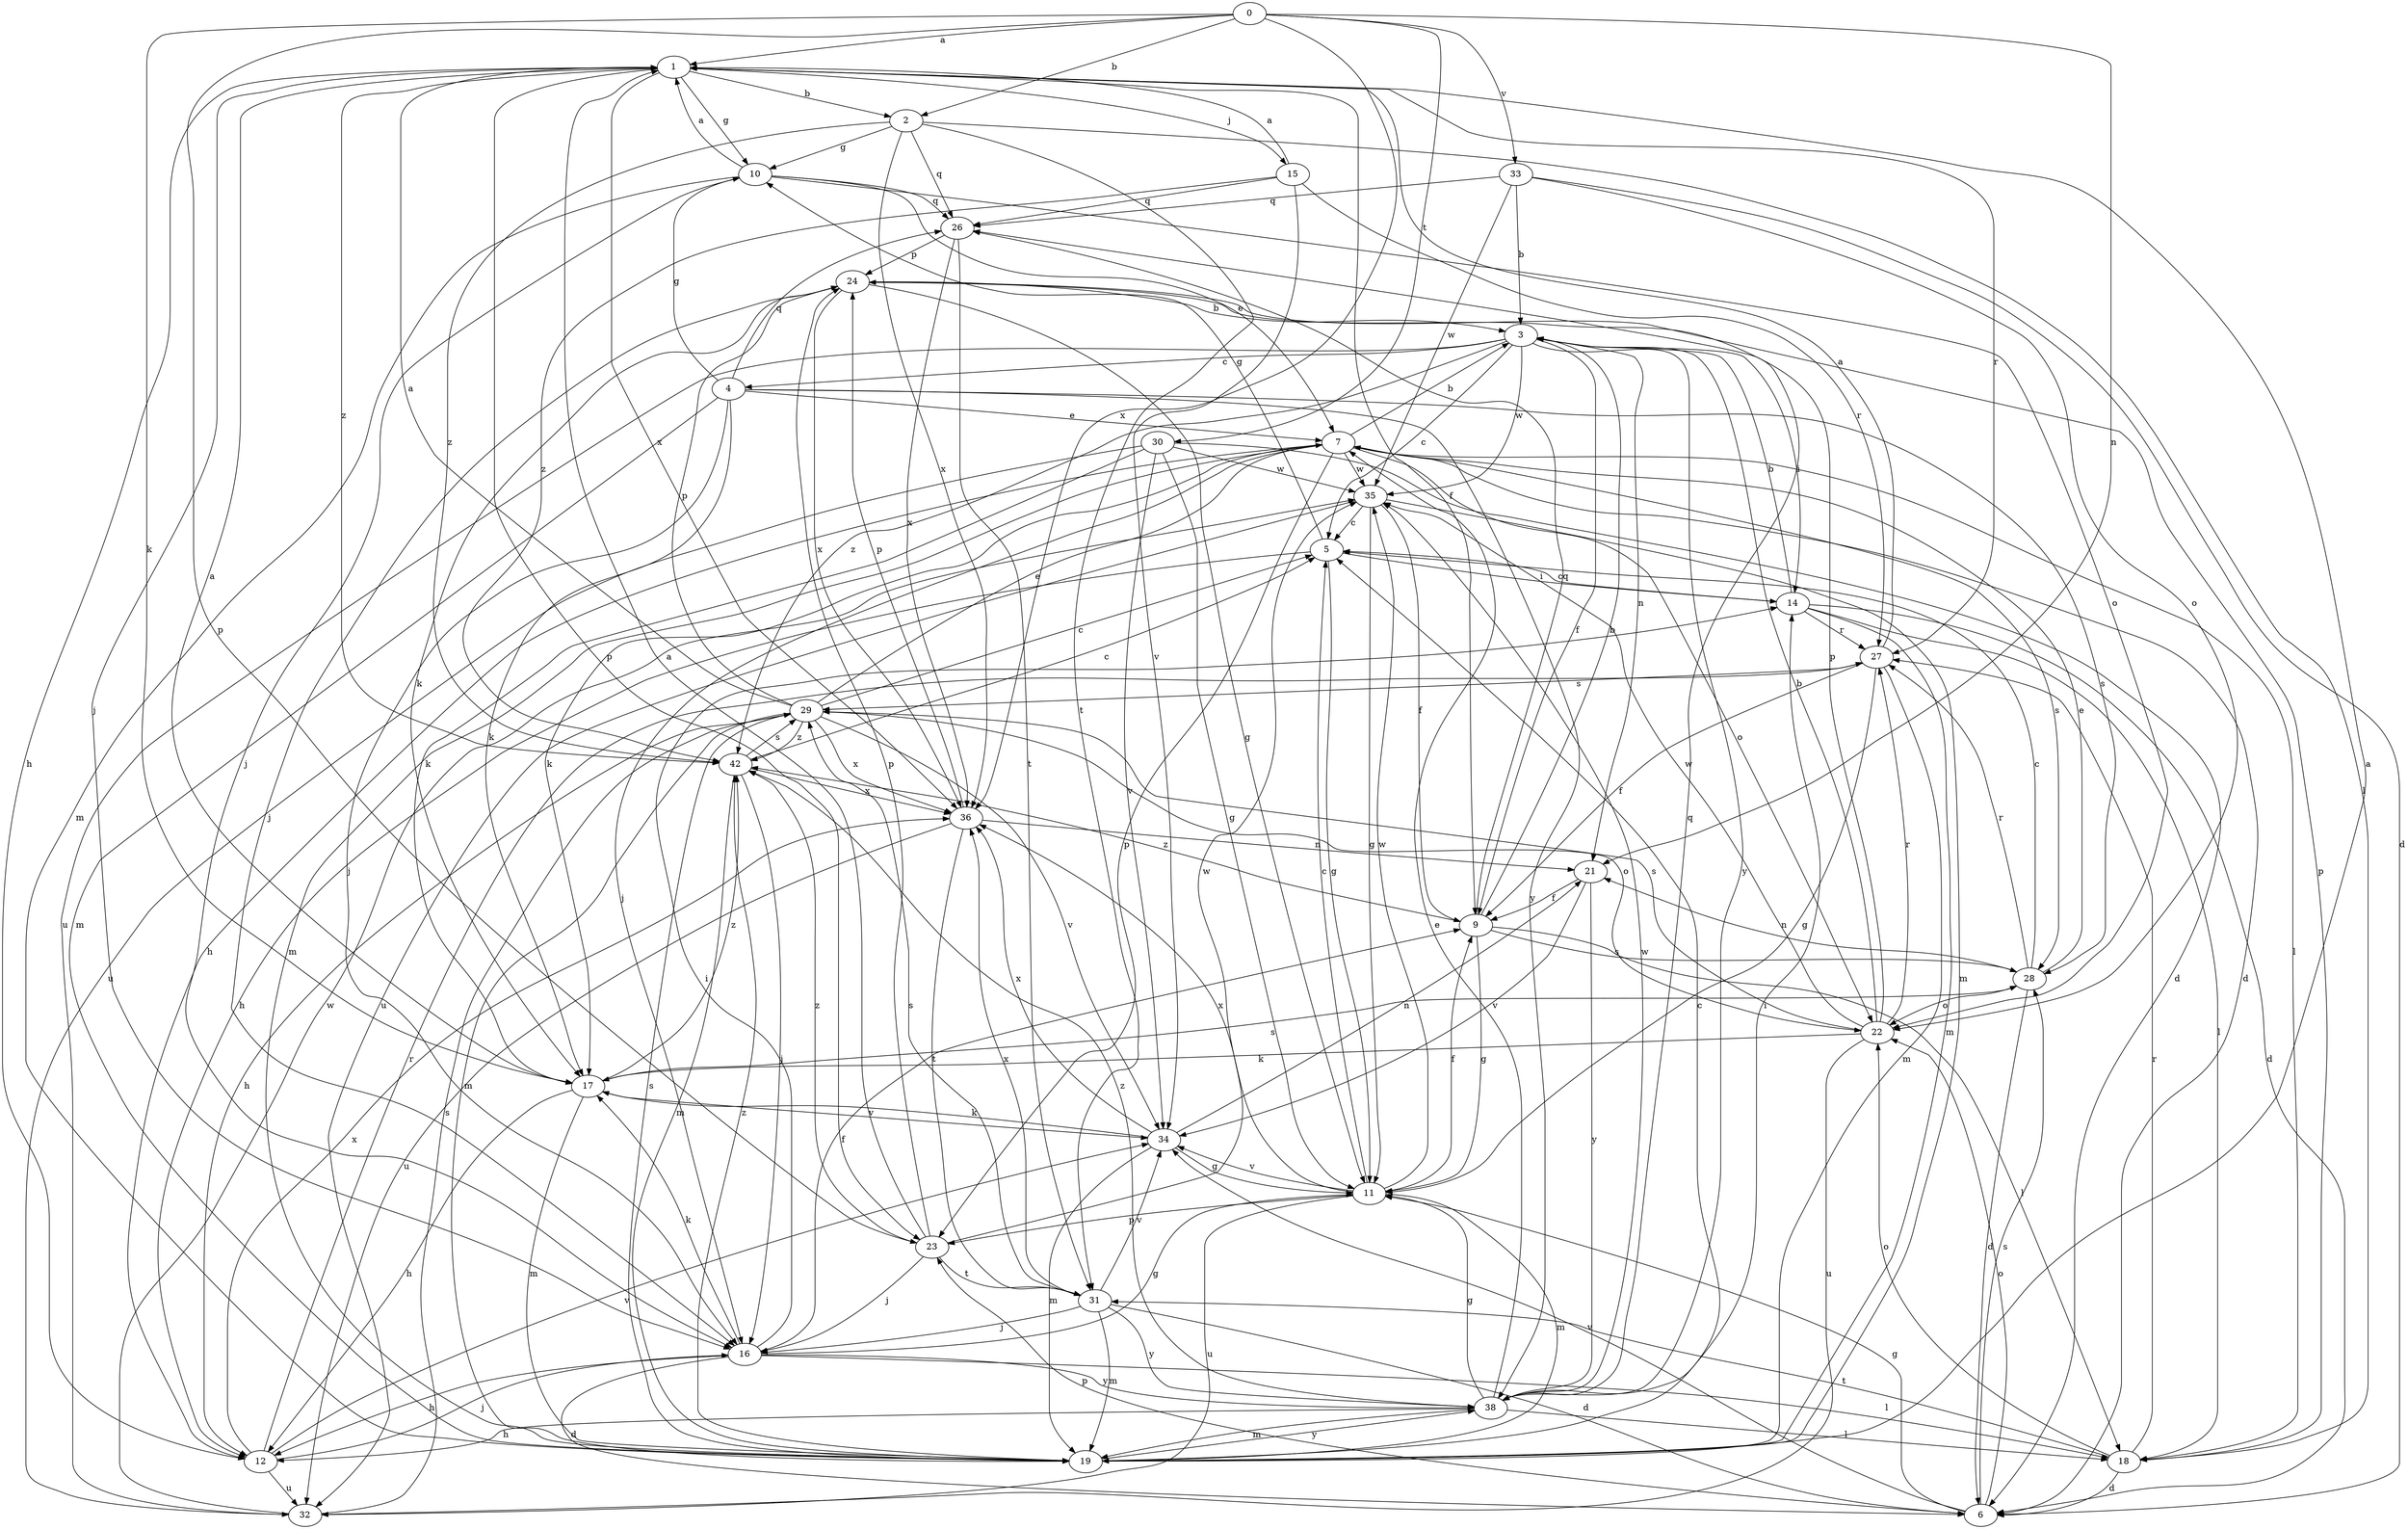 strict digraph  {
0;
1;
2;
3;
4;
5;
6;
7;
9;
10;
11;
12;
14;
15;
16;
17;
18;
19;
21;
22;
23;
24;
26;
27;
28;
29;
30;
31;
32;
33;
34;
35;
36;
38;
42;
0 -> 1  [label=a];
0 -> 2  [label=b];
0 -> 17  [label=k];
0 -> 21  [label=n];
0 -> 23  [label=p];
0 -> 30  [label=t];
0 -> 33  [label=v];
0 -> 36  [label=x];
1 -> 2  [label=b];
1 -> 9  [label=f];
1 -> 10  [label=g];
1 -> 12  [label=h];
1 -> 15  [label=j];
1 -> 16  [label=j];
1 -> 23  [label=p];
1 -> 27  [label=r];
1 -> 36  [label=x];
1 -> 42  [label=z];
2 -> 10  [label=g];
2 -> 18  [label=l];
2 -> 26  [label=q];
2 -> 31  [label=t];
2 -> 36  [label=x];
2 -> 42  [label=z];
3 -> 4  [label=c];
3 -> 5  [label=c];
3 -> 9  [label=f];
3 -> 14  [label=i];
3 -> 21  [label=n];
3 -> 32  [label=u];
3 -> 35  [label=w];
3 -> 38  [label=y];
3 -> 42  [label=z];
4 -> 7  [label=e];
4 -> 10  [label=g];
4 -> 16  [label=j];
4 -> 17  [label=k];
4 -> 19  [label=m];
4 -> 26  [label=q];
4 -> 28  [label=s];
4 -> 38  [label=y];
5 -> 10  [label=g];
5 -> 11  [label=g];
5 -> 12  [label=h];
5 -> 14  [label=i];
6 -> 11  [label=g];
6 -> 22  [label=o];
6 -> 23  [label=p];
6 -> 28  [label=s];
6 -> 34  [label=v];
7 -> 3  [label=b];
7 -> 6  [label=d];
7 -> 12  [label=h];
7 -> 16  [label=j];
7 -> 17  [label=k];
7 -> 18  [label=l];
7 -> 19  [label=m];
7 -> 22  [label=o];
7 -> 23  [label=p];
7 -> 28  [label=s];
7 -> 35  [label=w];
9 -> 3  [label=b];
9 -> 11  [label=g];
9 -> 18  [label=l];
9 -> 26  [label=q];
9 -> 28  [label=s];
9 -> 42  [label=z];
10 -> 1  [label=a];
10 -> 7  [label=e];
10 -> 16  [label=j];
10 -> 19  [label=m];
10 -> 22  [label=o];
10 -> 26  [label=q];
11 -> 5  [label=c];
11 -> 9  [label=f];
11 -> 19  [label=m];
11 -> 23  [label=p];
11 -> 32  [label=u];
11 -> 34  [label=v];
11 -> 35  [label=w];
11 -> 36  [label=x];
12 -> 16  [label=j];
12 -> 27  [label=r];
12 -> 32  [label=u];
12 -> 34  [label=v];
12 -> 36  [label=x];
14 -> 3  [label=b];
14 -> 5  [label=c];
14 -> 6  [label=d];
14 -> 18  [label=l];
14 -> 19  [label=m];
14 -> 27  [label=r];
15 -> 1  [label=a];
15 -> 26  [label=q];
15 -> 27  [label=r];
15 -> 34  [label=v];
15 -> 42  [label=z];
16 -> 6  [label=d];
16 -> 9  [label=f];
16 -> 11  [label=g];
16 -> 12  [label=h];
16 -> 14  [label=i];
16 -> 17  [label=k];
16 -> 18  [label=l];
16 -> 38  [label=y];
17 -> 1  [label=a];
17 -> 12  [label=h];
17 -> 19  [label=m];
17 -> 28  [label=s];
17 -> 34  [label=v];
17 -> 42  [label=z];
18 -> 6  [label=d];
18 -> 22  [label=o];
18 -> 24  [label=p];
18 -> 27  [label=r];
18 -> 31  [label=t];
19 -> 1  [label=a];
19 -> 5  [label=c];
19 -> 29  [label=s];
19 -> 38  [label=y];
19 -> 42  [label=z];
21 -> 9  [label=f];
21 -> 34  [label=v];
21 -> 38  [label=y];
22 -> 3  [label=b];
22 -> 17  [label=k];
22 -> 24  [label=p];
22 -> 27  [label=r];
22 -> 29  [label=s];
22 -> 32  [label=u];
22 -> 35  [label=w];
23 -> 1  [label=a];
23 -> 16  [label=j];
23 -> 24  [label=p];
23 -> 31  [label=t];
23 -> 35  [label=w];
23 -> 42  [label=z];
24 -> 3  [label=b];
24 -> 11  [label=g];
24 -> 16  [label=j];
24 -> 17  [label=k];
24 -> 36  [label=x];
26 -> 24  [label=p];
26 -> 31  [label=t];
26 -> 36  [label=x];
27 -> 1  [label=a];
27 -> 9  [label=f];
27 -> 11  [label=g];
27 -> 19  [label=m];
27 -> 29  [label=s];
28 -> 5  [label=c];
28 -> 6  [label=d];
28 -> 7  [label=e];
28 -> 21  [label=n];
28 -> 22  [label=o];
28 -> 27  [label=r];
29 -> 1  [label=a];
29 -> 5  [label=c];
29 -> 7  [label=e];
29 -> 12  [label=h];
29 -> 19  [label=m];
29 -> 22  [label=o];
29 -> 24  [label=p];
29 -> 34  [label=v];
29 -> 36  [label=x];
29 -> 42  [label=z];
30 -> 6  [label=d];
30 -> 11  [label=g];
30 -> 17  [label=k];
30 -> 32  [label=u];
30 -> 34  [label=v];
30 -> 35  [label=w];
31 -> 6  [label=d];
31 -> 16  [label=j];
31 -> 19  [label=m];
31 -> 29  [label=s];
31 -> 34  [label=v];
31 -> 36  [label=x];
31 -> 38  [label=y];
32 -> 29  [label=s];
32 -> 35  [label=w];
33 -> 3  [label=b];
33 -> 6  [label=d];
33 -> 22  [label=o];
33 -> 26  [label=q];
33 -> 35  [label=w];
34 -> 11  [label=g];
34 -> 17  [label=k];
34 -> 19  [label=m];
34 -> 21  [label=n];
34 -> 36  [label=x];
35 -> 5  [label=c];
35 -> 9  [label=f];
35 -> 11  [label=g];
35 -> 19  [label=m];
35 -> 32  [label=u];
36 -> 21  [label=n];
36 -> 24  [label=p];
36 -> 31  [label=t];
36 -> 32  [label=u];
38 -> 7  [label=e];
38 -> 11  [label=g];
38 -> 12  [label=h];
38 -> 14  [label=i];
38 -> 18  [label=l];
38 -> 19  [label=m];
38 -> 26  [label=q];
38 -> 35  [label=w];
38 -> 42  [label=z];
42 -> 5  [label=c];
42 -> 16  [label=j];
42 -> 19  [label=m];
42 -> 29  [label=s];
42 -> 36  [label=x];
}
